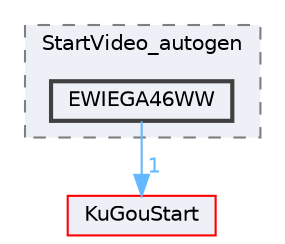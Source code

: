 digraph "EWIEGA46WW"
{
 // LATEX_PDF_SIZE
  bgcolor="transparent";
  edge [fontname=Helvetica,fontsize=10,labelfontname=Helvetica,labelfontsize=10];
  node [fontname=Helvetica,fontsize=10,shape=box,height=0.2,width=0.4];
  compound=true
  subgraph clusterdir_ca23c7db7bad3cd4cd28821ffba12cfd {
    graph [ bgcolor="#edf0f7", pencolor="grey50", label="StartVideo_autogen", fontname=Helvetica,fontsize=10 style="filled,dashed", URL="dir_ca23c7db7bad3cd4cd28821ffba12cfd.html",tooltip=""]
  dir_7e1b76966ba04aaa208648d3acdd7a97 [label="EWIEGA46WW", fillcolor="#edf0f7", color="grey25", style="filled,bold", URL="dir_7e1b76966ba04aaa208648d3acdd7a97.html",tooltip=""];
  }
  dir_e60601b218beddc6af0778ac41ea9cb2 [label="KuGouStart", fillcolor="#edf0f7", color="red", style="filled", URL="dir_e60601b218beddc6af0778ac41ea9cb2.html",tooltip=""];
  dir_7e1b76966ba04aaa208648d3acdd7a97->dir_e60601b218beddc6af0778ac41ea9cb2 [headlabel="1", labeldistance=1.5 headhref="dir_000108_000172.html" href="dir_000108_000172.html" color="steelblue1" fontcolor="steelblue1"];
}
